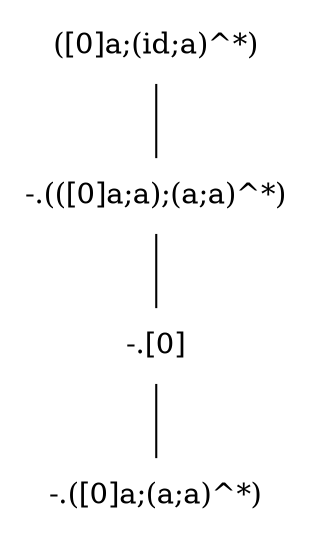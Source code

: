 graph {
node[shape="plaintext"]
N0x7fb225006568[label="([0]a;(id;a)^*)"];
N0x7fb2250069f8[label="-.(([0]a;a);(a;a)^*)"];
N0x7fb225006a68[label="-.[0]"];
N0x7fb225006728[label="-.([0]a;(a;a)^*)"];
N0x7fb225006a68 -- N0x7fb225006728;
N0x7fb2250069f8 -- N0x7fb225006a68;
N0x7fb225006568 -- N0x7fb2250069f8;
}
